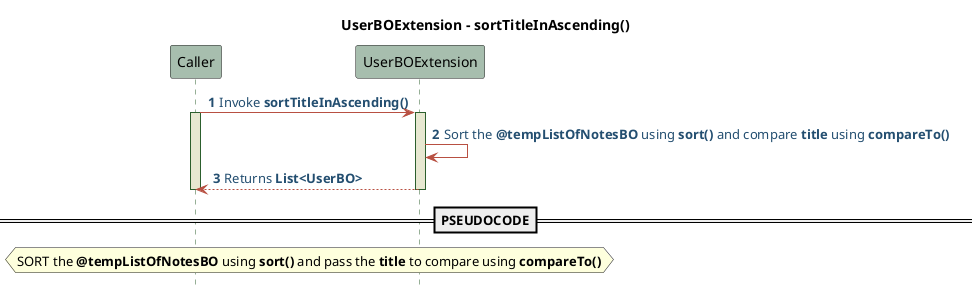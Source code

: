 @startuml UserBOExtension-Sequence-Psuedo
!define POSITIVERESPONSE 90EE90

!define NEGATIVEERESPONSE EFBBBB

!define NUETRALRESPONSE F2DC79

skinparam sequence{
    ParticipantBackgroundColor #A7BEAE

    LifeLineBackgroundColor #E7E8D1

    LifeLineBorderColor #2C5F2D

    ActorBackgroundColor #FC766AFF

    ActorBorderColor #FC766AFF

    ArrowColor #B85042

    ArrowFontColor #234E70

}
title UserBOExtension - sortTitleInAscending()
autonumber 1
hide footbox
Caller -> UserBOExtension : Invoke **sortTitleInAscending()**
activate Caller
activate UserBOExtension
UserBOExtension -> UserBOExtension : Sort the **@tempListOfNotesBO** using **sort()** and compare **title** using **compareTo()**
UserBOExtension --> Caller : Returns **List<UserBO>**
deactivate Caller 
deactivate 

==PSEUDOCODE==
hnote across
    SORT the **@tempListOfNotesBO** using **sort()** and pass the **title** to compare using **compareTo()**
end note

@enduml